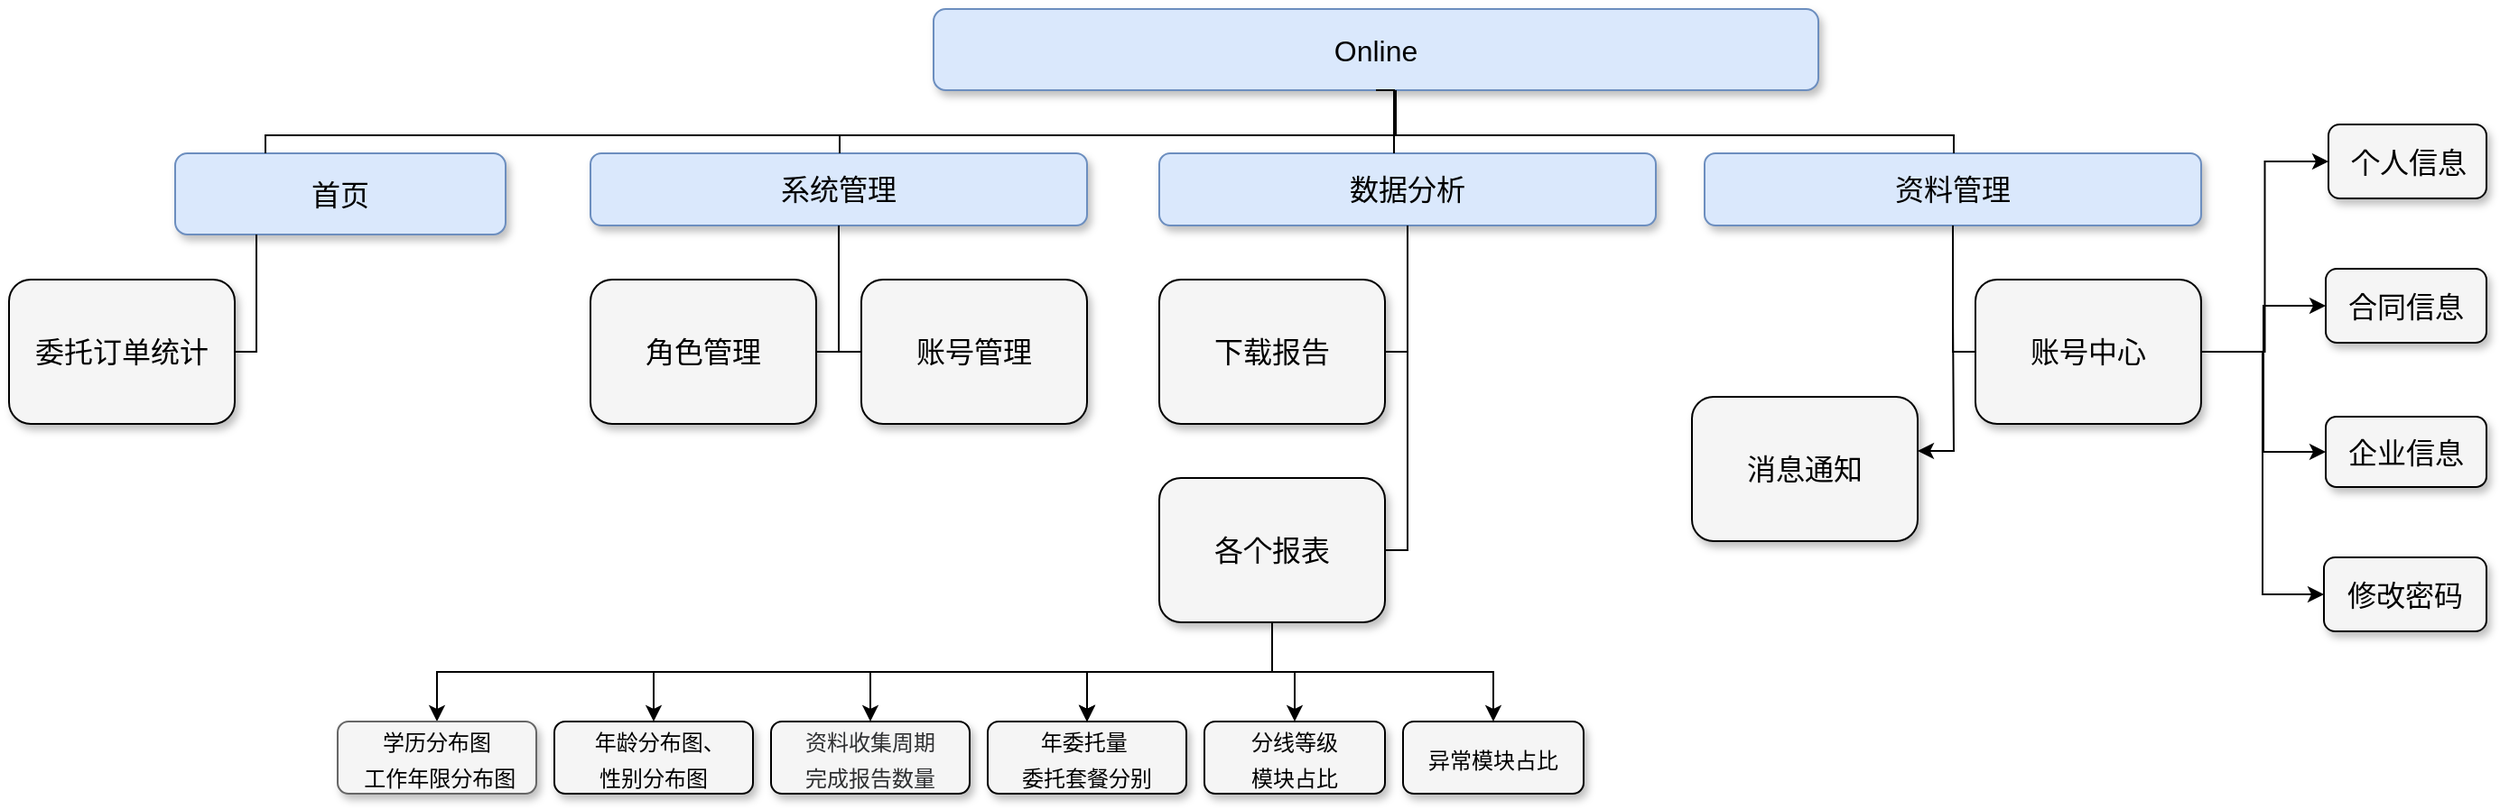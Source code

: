 <mxfile version="24.7.7">
  <diagram name="Page-1" id="b98fa263-6416-c6ec-5b7d-78bf54ef71d0">
    <mxGraphModel dx="1426" dy="749" grid="1" gridSize="10" guides="1" tooltips="1" connect="1" arrows="1" fold="1" page="1" pageScale="1.5" pageWidth="1169" pageHeight="826" background="none" math="0" shadow="0">
      <root>
        <mxCell id="0" style=";html=1;" />
        <mxCell id="1" style=";html=1;" parent="0" />
        <mxCell id="303ed1de8c2c98b4-4" value="Online" style="whiteSpace=wrap;html=1;rounded=1;shadow=1;strokeWidth=1;fontSize=16;align=center;fillColor=#dae8fc;strokeColor=#6c8ebf;flipV=1;" parent="1" vertex="1">
          <mxGeometry x="630" y="335" width="490" height="45" as="geometry" />
        </mxCell>
        <mxCell id="303ed1de8c2c98b4-5" value="系统管理" style="whiteSpace=wrap;html=1;rounded=1;shadow=1;strokeWidth=1;fontSize=16;align=center;fillColor=#dae8fc;strokeColor=#6c8ebf;flipV=1;direction=east;glass=0;" parent="1" vertex="1">
          <mxGeometry x="440" y="415" width="275" height="40" as="geometry" />
        </mxCell>
        <mxCell id="303ed1de8c2c98b4-6" value="数据分析" style="whiteSpace=wrap;html=1;rounded=1;shadow=1;strokeWidth=1;fontSize=16;align=center;fillColor=#dae8fc;strokeColor=#6c8ebf;flipV=1;direction=east;glass=0;" parent="1" vertex="1">
          <mxGeometry x="755" y="415" width="275" height="40" as="geometry" />
        </mxCell>
        <mxCell id="303ed1de8c2c98b4-7" value="首页" style="whiteSpace=wrap;html=1;rounded=1;shadow=1;strokeWidth=1;fontSize=16;align=center;fillColor=#dae8fc;strokeColor=#6c8ebf;flipV=1;direction=east;glass=0;" parent="1" vertex="1">
          <mxGeometry x="210" y="415" width="183" height="45" as="geometry" />
        </mxCell>
        <mxCell id="303ed1de8c2c98b4-8" value="资料管理" style="whiteSpace=wrap;html=1;rounded=1;shadow=1;strokeWidth=1;fontSize=16;align=center;fillColor=#dae8fc;strokeColor=#6c8ebf;flipV=1;direction=east;glass=0;" parent="1" vertex="1">
          <mxGeometry x="1057" y="415" width="275" height="40" as="geometry" />
        </mxCell>
        <mxCell id="303ed1de8c2c98b4-10" value="角色管理" style="whiteSpace=wrap;html=1;rounded=1;shadow=1;strokeWidth=1;fontSize=16;align=center;fillColor=#f5f5f5;strokeColor=default;flipV=1;direction=east;glass=0;" parent="1" vertex="1">
          <mxGeometry x="440" y="485" width="125" height="80" as="geometry" />
        </mxCell>
        <mxCell id="303ed1de8c2c98b4-12" value="账号管理" style="whiteSpace=wrap;html=1;rounded=1;shadow=1;strokeWidth=1;fontSize=16;align=center;fillColor=#f5f5f5;strokeColor=default;flipV=1;direction=east;glass=0;" parent="1" vertex="1">
          <mxGeometry x="590" y="485" width="125" height="80" as="geometry" />
        </mxCell>
        <mxCell id="303ed1de8c2c98b4-13" value="下载报告" style="whiteSpace=wrap;html=1;rounded=1;shadow=1;strokeWidth=1;fontSize=16;align=center;fillColor=#f5f5f5;strokeColor=default;flipV=1;direction=east;glass=0;" parent="1" vertex="1">
          <mxGeometry x="755" y="485" width="125" height="80" as="geometry" />
        </mxCell>
        <mxCell id="303ed1de8c2c98b4-15" value="委托订单统计" style="whiteSpace=wrap;html=1;rounded=1;shadow=1;strokeWidth=1;fontSize=16;align=center;fillColor=#f5f5f5;strokeColor=default;flipV=1;direction=east;glass=0;" parent="1" vertex="1">
          <mxGeometry x="118" y="485" width="125" height="80" as="geometry" />
        </mxCell>
        <mxCell id="MWZoKfzoqc7VNYT3qYLC-18" style="edgeStyle=orthogonalEdgeStyle;rounded=0;orthogonalLoop=1;jettySize=auto;html=1;" edge="1" parent="1" source="303ed1de8c2c98b4-18" target="303ed1de8c2c98b4-39">
          <mxGeometry relative="1" as="geometry" />
        </mxCell>
        <mxCell id="MWZoKfzoqc7VNYT3qYLC-20" style="edgeStyle=orthogonalEdgeStyle;rounded=0;orthogonalLoop=1;jettySize=auto;html=1;entryX=0;entryY=0.5;entryDx=0;entryDy=0;" edge="1" parent="1" source="303ed1de8c2c98b4-18" target="303ed1de8c2c98b4-49">
          <mxGeometry relative="1" as="geometry" />
        </mxCell>
        <mxCell id="MWZoKfzoqc7VNYT3qYLC-21" style="edgeStyle=orthogonalEdgeStyle;rounded=0;orthogonalLoop=1;jettySize=auto;html=1;entryX=0;entryY=0.5;entryDx=0;entryDy=0;" edge="1" parent="1" source="303ed1de8c2c98b4-18" target="303ed1de8c2c98b4-19">
          <mxGeometry relative="1" as="geometry" />
        </mxCell>
        <mxCell id="MWZoKfzoqc7VNYT3qYLC-23" style="edgeStyle=orthogonalEdgeStyle;rounded=0;orthogonalLoop=1;jettySize=auto;html=1;" edge="1" parent="1" source="303ed1de8c2c98b4-18" target="303ed1de8c2c98b4-29">
          <mxGeometry relative="1" as="geometry" />
        </mxCell>
        <mxCell id="303ed1de8c2c98b4-18" value="账号中心" style="whiteSpace=wrap;html=1;rounded=1;shadow=1;strokeWidth=1;fontSize=16;align=center;fillColor=#f5f5f5;strokeColor=default;flipV=1;direction=east;glass=0;" parent="1" vertex="1">
          <mxGeometry x="1207" y="485" width="125" height="80" as="geometry" />
        </mxCell>
        <mxCell id="303ed1de8c2c98b4-19" value="个人信息" style="whiteSpace=wrap;html=1;rounded=1;shadow=1;strokeWidth=1;fontSize=16;align=center;fillColor=#f5f5f5;strokeColor=default;flipV=1;direction=east;glass=0;" parent="1" vertex="1">
          <mxGeometry x="1402.5" y="399" width="87.5" height="41" as="geometry" />
        </mxCell>
        <mxCell id="MWZoKfzoqc7VNYT3qYLC-2" value="" style="edgeStyle=orthogonalEdgeStyle;rounded=0;orthogonalLoop=1;jettySize=auto;html=1;" edge="1" parent="1" source="303ed1de8c2c98b4-23" target="MWZoKfzoqc7VNYT3qYLC-1">
          <mxGeometry relative="1" as="geometry" />
        </mxCell>
        <mxCell id="MWZoKfzoqc7VNYT3qYLC-4" value="" style="edgeStyle=orthogonalEdgeStyle;rounded=0;orthogonalLoop=1;jettySize=auto;html=1;" edge="1" parent="1" source="303ed1de8c2c98b4-23" target="MWZoKfzoqc7VNYT3qYLC-1">
          <mxGeometry relative="1" as="geometry" />
        </mxCell>
        <mxCell id="MWZoKfzoqc7VNYT3qYLC-5" value="" style="edgeStyle=orthogonalEdgeStyle;rounded=0;orthogonalLoop=1;jettySize=auto;html=1;" edge="1" parent="1" source="303ed1de8c2c98b4-23" target="MWZoKfzoqc7VNYT3qYLC-1">
          <mxGeometry relative="1" as="geometry" />
        </mxCell>
        <mxCell id="MWZoKfzoqc7VNYT3qYLC-7" style="edgeStyle=orthogonalEdgeStyle;rounded=0;orthogonalLoop=1;jettySize=auto;html=1;" edge="1" parent="1" source="303ed1de8c2c98b4-23" target="MWZoKfzoqc7VNYT3qYLC-6">
          <mxGeometry relative="1" as="geometry" />
        </mxCell>
        <mxCell id="MWZoKfzoqc7VNYT3qYLC-11" style="edgeStyle=orthogonalEdgeStyle;rounded=0;orthogonalLoop=1;jettySize=auto;html=1;exitX=0.5;exitY=1;exitDx=0;exitDy=0;" edge="1" parent="1" source="303ed1de8c2c98b4-23" target="MWZoKfzoqc7VNYT3qYLC-9">
          <mxGeometry relative="1" as="geometry" />
        </mxCell>
        <mxCell id="MWZoKfzoqc7VNYT3qYLC-14" style="edgeStyle=orthogonalEdgeStyle;rounded=0;orthogonalLoop=1;jettySize=auto;html=1;exitX=0.5;exitY=1;exitDx=0;exitDy=0;" edge="1" parent="1" source="303ed1de8c2c98b4-23" target="MWZoKfzoqc7VNYT3qYLC-12">
          <mxGeometry relative="1" as="geometry" />
        </mxCell>
        <mxCell id="MWZoKfzoqc7VNYT3qYLC-15" style="edgeStyle=orthogonalEdgeStyle;rounded=0;orthogonalLoop=1;jettySize=auto;html=1;entryX=0.5;entryY=0;entryDx=0;entryDy=0;exitX=0.5;exitY=1;exitDx=0;exitDy=0;" edge="1" parent="1" source="303ed1de8c2c98b4-23" target="MWZoKfzoqc7VNYT3qYLC-13">
          <mxGeometry relative="1" as="geometry">
            <mxPoint x="820" y="725" as="sourcePoint" />
          </mxGeometry>
        </mxCell>
        <mxCell id="303ed1de8c2c98b4-23" value="各个报表" style="whiteSpace=wrap;html=1;rounded=1;shadow=1;strokeWidth=1;fontSize=16;align=center;fillColor=#f5f5f5;strokeColor=default;flipV=1;direction=east;glass=0;" parent="1" vertex="1">
          <mxGeometry x="755" y="595" width="125" height="80" as="geometry" />
        </mxCell>
        <mxCell id="303ed1de8c2c98b4-27" value="消息通知" style="whiteSpace=wrap;html=1;rounded=1;shadow=1;strokeWidth=1;fontSize=16;align=center;fillColor=#f5f5f5;strokeColor=default;flipV=1;direction=east;glass=0;" parent="1" vertex="1">
          <mxGeometry x="1050" y="550" width="125" height="80" as="geometry" />
        </mxCell>
        <mxCell id="303ed1de8c2c98b4-29" value="&lt;span&gt;合同信息&lt;/span&gt;" style="whiteSpace=wrap;html=1;rounded=1;shadow=1;strokeWidth=1;fontSize=16;align=center;fillColor=#f5f5f5;strokeColor=default;flipV=1;direction=east;glass=0;" parent="1" vertex="1">
          <mxGeometry x="1401" y="479" width="89" height="41" as="geometry" />
        </mxCell>
        <mxCell id="303ed1de8c2c98b4-39" value="&lt;span&gt;企业信息&lt;/span&gt;" style="whiteSpace=wrap;html=1;rounded=1;shadow=1;strokeWidth=1;fontSize=16;align=center;fillColor=#f5f5f5;strokeColor=default;flipV=1;direction=east;glass=0;" parent="1" vertex="1">
          <mxGeometry x="1401" y="561" width="89" height="39" as="geometry" />
        </mxCell>
        <mxCell id="303ed1de8c2c98b4-49" value="&lt;span&gt;修改密码&lt;/span&gt;" style="whiteSpace=wrap;html=1;rounded=1;shadow=1;strokeWidth=1;fontSize=16;align=center;fillColor=#f5f5f5;strokeColor=default;flipV=1;direction=east;glass=0;" parent="1" vertex="1">
          <mxGeometry x="1400" y="639" width="90" height="41" as="geometry" />
        </mxCell>
        <mxCell id="303ed1de8c2c98b4-80" style="edgeStyle=orthogonalEdgeStyle;html=1;startSize=6;endFill=0;endSize=6;strokeWidth=1;fontSize=16;rounded=0;endArrow=none;" parent="1" source="303ed1de8c2c98b4-4" target="303ed1de8c2c98b4-5" edge="1">
          <mxGeometry relative="1" as="geometry">
            <Array as="points">
              <mxPoint x="886" y="405" />
              <mxPoint x="578" y="405" />
            </Array>
          </mxGeometry>
        </mxCell>
        <mxCell id="303ed1de8c2c98b4-81" style="edgeStyle=elbowEdgeStyle;html=1;startSize=6;endFill=0;endSize=6;strokeWidth=1;fontSize=16;rounded=0;endArrow=none;" parent="1" source="303ed1de8c2c98b4-4" target="303ed1de8c2c98b4-6" edge="1">
          <mxGeometry relative="1" as="geometry">
            <Array as="points">
              <mxPoint x="885" y="400" />
            </Array>
          </mxGeometry>
        </mxCell>
        <mxCell id="303ed1de8c2c98b4-82" style="edgeStyle=orthogonalEdgeStyle;html=1;startSize=6;endFill=0;endSize=6;strokeWidth=1;fontSize=16;rounded=0;endArrow=none;exitX=0.5;exitY=1;" parent="1" source="303ed1de8c2c98b4-4" target="303ed1de8c2c98b4-7" edge="1">
          <mxGeometry relative="1" as="geometry">
            <Array as="points">
              <mxPoint x="885" y="405" />
              <mxPoint x="260" y="405" />
            </Array>
          </mxGeometry>
        </mxCell>
        <mxCell id="303ed1de8c2c98b4-83" style="edgeStyle=orthogonalEdgeStyle;html=1;startSize=6;endFill=0;endSize=6;strokeWidth=1;fontSize=16;rounded=0;endArrow=none;" parent="1" source="303ed1de8c2c98b4-4" target="303ed1de8c2c98b4-8" edge="1">
          <mxGeometry relative="1" as="geometry">
            <Array as="points">
              <mxPoint x="885" y="405" />
              <mxPoint x="1195" y="405" />
            </Array>
          </mxGeometry>
        </mxCell>
        <mxCell id="303ed1de8c2c98b4-85" style="edgeStyle=orthogonalEdgeStyle;html=1;startSize=6;endFill=0;endSize=6;strokeWidth=1;fontSize=16;rounded=0;entryX=1;entryY=0.5;endArrow=none;" parent="1" source="303ed1de8c2c98b4-5" target="303ed1de8c2c98b4-10" edge="1">
          <mxGeometry relative="1" as="geometry">
            <Array as="points">
              <mxPoint x="578" y="455" />
            </Array>
          </mxGeometry>
        </mxCell>
        <mxCell id="303ed1de8c2c98b4-89" style="edgeStyle=orthogonalEdgeStyle;html=1;startSize=6;endFill=0;endSize=6;strokeWidth=1;fontSize=16;rounded=0;entryX=0;entryY=0.5;endArrow=none;" parent="1" source="303ed1de8c2c98b4-5" target="303ed1de8c2c98b4-12" edge="1">
          <mxGeometry relative="1" as="geometry">
            <Array as="points">
              <mxPoint x="578" y="455" />
            </Array>
          </mxGeometry>
        </mxCell>
        <mxCell id="303ed1de8c2c98b4-92" style="edgeStyle=orthogonalEdgeStyle;html=1;startSize=6;endFill=0;endSize=6;strokeWidth=1;fontSize=16;rounded=0;endArrow=none;entryX=1;entryY=0.5;" parent="1" source="303ed1de8c2c98b4-6" target="303ed1de8c2c98b4-13" edge="1">
          <mxGeometry relative="1" as="geometry">
            <Array as="points">
              <mxPoint x="892" y="455" />
            </Array>
          </mxGeometry>
        </mxCell>
        <mxCell id="303ed1de8c2c98b4-93" style="edgeStyle=orthogonalEdgeStyle;html=1;startSize=6;endFill=0;endSize=6;strokeWidth=1;fontSize=16;rounded=0;endArrow=none;entryX=1;entryY=0.5;" parent="1" source="303ed1de8c2c98b4-6" target="303ed1de8c2c98b4-23" edge="1">
          <mxGeometry relative="1" as="geometry">
            <Array as="points">
              <mxPoint x="893" y="455" />
            </Array>
          </mxGeometry>
        </mxCell>
        <mxCell id="303ed1de8c2c98b4-99" style="edgeStyle=orthogonalEdgeStyle;html=1;startSize=6;endFill=0;endSize=6;strokeWidth=1;fontSize=16;rounded=0;endArrow=none;entryX=1;entryY=0.5;" parent="1" source="303ed1de8c2c98b4-7" target="303ed1de8c2c98b4-15" edge="1">
          <mxGeometry relative="1" as="geometry">
            <Array as="points">
              <mxPoint x="255" y="455" />
            </Array>
          </mxGeometry>
        </mxCell>
        <mxCell id="303ed1de8c2c98b4-104" style="edgeStyle=orthogonalEdgeStyle;html=1;startSize=6;endFill=0;endSize=6;strokeWidth=1;fontSize=16;rounded=0;endArrow=none;entryX=0;entryY=0.5;" parent="1" source="303ed1de8c2c98b4-8" target="303ed1de8c2c98b4-18" edge="1">
          <mxGeometry relative="1" as="geometry">
            <Array as="points">
              <mxPoint x="1195" y="455" />
            </Array>
          </mxGeometry>
        </mxCell>
        <mxCell id="MWZoKfzoqc7VNYT3qYLC-1" value="&lt;span style=&quot;font-size: 12px; text-align: left;&quot;&gt;年委托量&amp;nbsp; &lt;br&gt;委托套餐分别&lt;/span&gt;" style="whiteSpace=wrap;html=1;fontSize=16;fillColor=#f5f5f5;strokeColor=default;rounded=1;shadow=1;strokeWidth=1;flipV=1;direction=east;glass=0;" vertex="1" parent="1">
          <mxGeometry x="660" y="730" width="110" height="40" as="geometry" />
        </mxCell>
        <mxCell id="MWZoKfzoqc7VNYT3qYLC-6" value="&lt;span style=&quot;font-size: 12px; text-align: left;&quot;&gt;分线等级 &lt;br&gt;模块占比&lt;/span&gt;" style="whiteSpace=wrap;html=1;fontSize=16;fillColor=#f5f5f5;strokeColor=default;rounded=1;shadow=1;strokeWidth=1;flipV=1;direction=east;glass=0;" vertex="1" parent="1">
          <mxGeometry x="780" y="730" width="100" height="40" as="geometry" />
        </mxCell>
        <mxCell id="MWZoKfzoqc7VNYT3qYLC-8" value="&lt;span style=&quot;font-size: 12px; text-align: left;&quot;&gt;异常模块占比&lt;/span&gt;" style="whiteSpace=wrap;html=1;fontSize=16;fillColor=#f5f5f5;strokeColor=default;rounded=1;shadow=1;strokeWidth=1;flipV=1;direction=east;glass=0;" vertex="1" parent="1">
          <mxGeometry x="890" y="730" width="100" height="40" as="geometry" />
        </mxCell>
        <mxCell id="MWZoKfzoqc7VNYT3qYLC-9" value="&lt;span style=&quot;color: rgb(48, 49, 51); font-family: &amp;quot;Helvetica Neue&amp;quot;, Helvetica, &amp;quot;PingFang SC&amp;quot;, &amp;quot;Hiragino Sans GB&amp;quot;, &amp;quot;Microsoft YaHei&amp;quot;, Arial, sans-serif; font-size: 12px; text-align: left; text-wrap: nowrap;&quot;&gt;资料收集周期 &lt;br&gt;完成报告数量&lt;/span&gt;" style="whiteSpace=wrap;html=1;fontSize=16;fillColor=#f5f5f5;strokeColor=default;rounded=1;shadow=1;strokeWidth=1;flipV=1;direction=east;glass=0;" vertex="1" parent="1">
          <mxGeometry x="540" y="730" width="110" height="40" as="geometry" />
        </mxCell>
        <mxCell id="MWZoKfzoqc7VNYT3qYLC-10" style="edgeStyle=orthogonalEdgeStyle;rounded=0;orthogonalLoop=1;jettySize=auto;html=1;entryX=0.5;entryY=0;entryDx=0;entryDy=0;exitX=0.5;exitY=1;exitDx=0;exitDy=0;" edge="1" parent="1" source="303ed1de8c2c98b4-23" target="MWZoKfzoqc7VNYT3qYLC-8">
          <mxGeometry relative="1" as="geometry" />
        </mxCell>
        <mxCell id="MWZoKfzoqc7VNYT3qYLC-12" value="&lt;span style=&quot;font-size: 12px; text-align: left;&quot;&gt;&amp;nbsp; 年龄分布图、&lt;br&gt;性别分布图&lt;/span&gt;" style="whiteSpace=wrap;html=1;fontSize=16;fillColor=#f5f5f5;strokeColor=default;rounded=1;shadow=1;strokeWidth=1;flipV=1;direction=east;glass=0;" vertex="1" parent="1">
          <mxGeometry x="420" y="730" width="110" height="40" as="geometry" />
        </mxCell>
        <mxCell id="MWZoKfzoqc7VNYT3qYLC-13" value="&lt;span style=&quot;font-size: 12px; text-align: left;&quot;&gt;学历分布图 &lt;br&gt;&amp;nbsp;工作年限分布图&lt;/span&gt;" style="whiteSpace=wrap;html=1;fontSize=16;fillColor=#f5f5f5;strokeColor=#666666;rounded=1;shadow=1;strokeWidth=1;flipV=1;" vertex="1" parent="1">
          <mxGeometry x="300" y="730" width="110" height="40" as="geometry" />
        </mxCell>
        <mxCell id="MWZoKfzoqc7VNYT3qYLC-24" style="edgeStyle=orthogonalEdgeStyle;rounded=0;orthogonalLoop=1;jettySize=auto;html=1;entryX=1;entryY=0.625;entryDx=0;entryDy=0;entryPerimeter=0;" edge="1" parent="1" source="303ed1de8c2c98b4-8" target="303ed1de8c2c98b4-27">
          <mxGeometry relative="1" as="geometry" />
        </mxCell>
      </root>
    </mxGraphModel>
  </diagram>
</mxfile>
